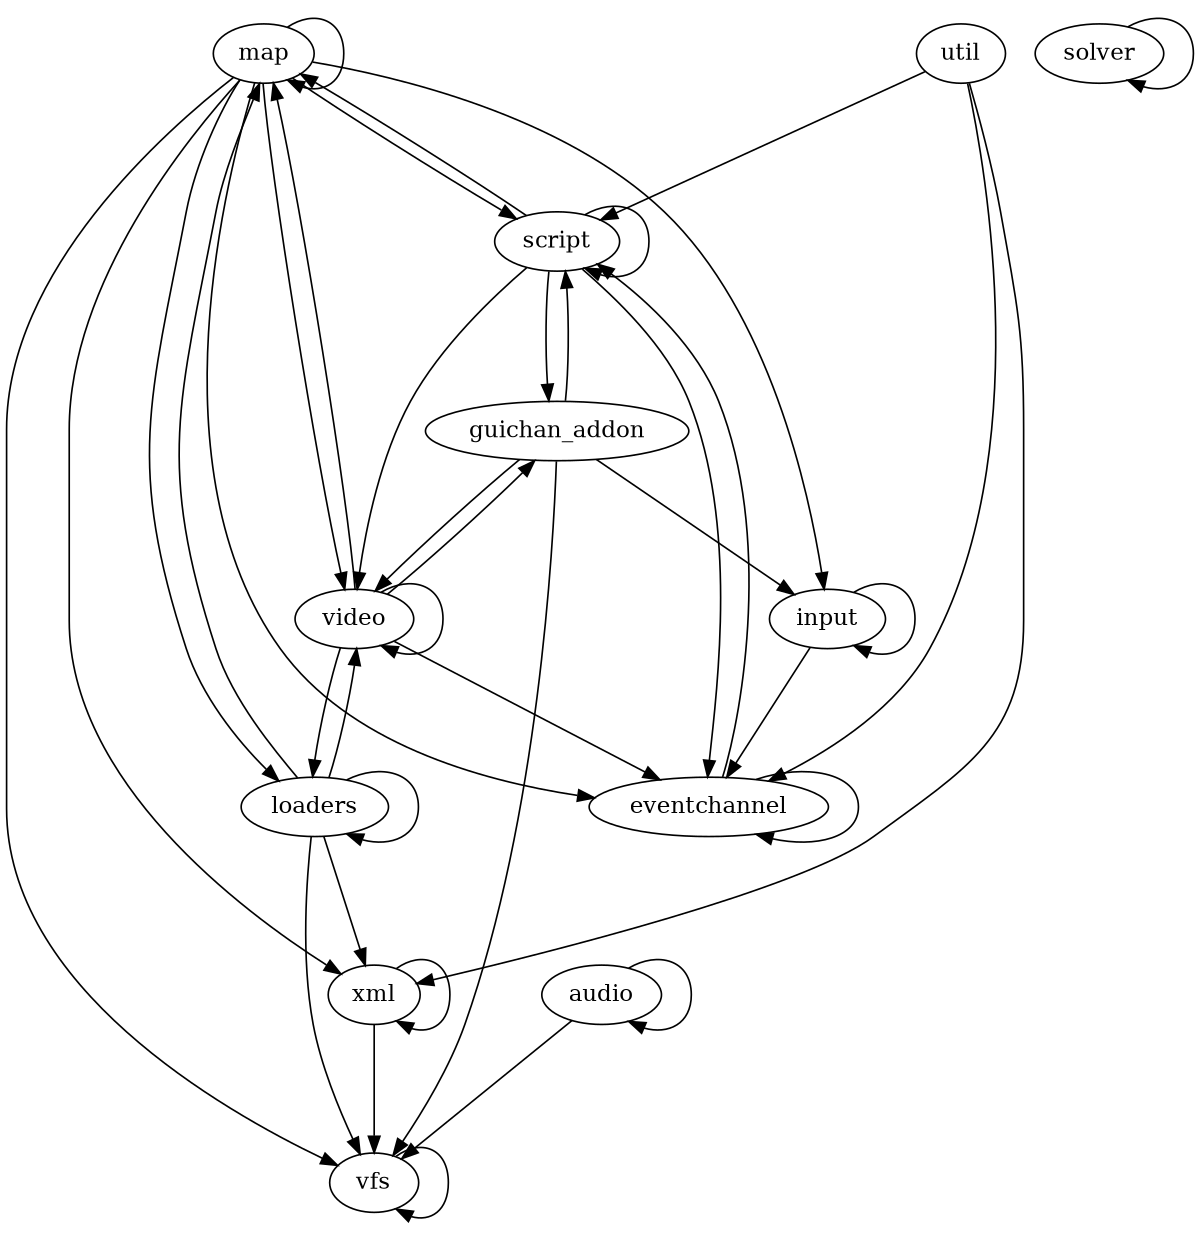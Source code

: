 digraph "source tree" {
    overlap=scale;
    size="8,10";
    ratio="fill";
    fontsize="16";
    fontname="Helvetica";
    clusterrank="local";
    "xml" -> "xml"
    "xml" -> "vfs"
    "map" -> "xml"
    "map" -> "map"
    "map" -> "script"
    "map" -> "eventchannel"
    "map" -> "loaders"
    "map" -> "video"
    "map" -> "input"
    "map" -> "vfs"
    "script" -> "map"
    "script" -> "script"
    "script" -> "video"
    "script" -> "eventchannel"
    "script" -> "guichan_addon"
    "solver" -> "solver"
    "guichan_addon" -> "input"
    "guichan_addon" -> "video"
    "guichan_addon" -> "vfs"
    "guichan_addon" -> "script"
    "eventchannel" -> "eventchannel"
    "eventchannel" -> "script"
    "loaders" -> "xml"
    "loaders" -> "video"
    "loaders" -> "map"
    "loaders" -> "vfs"
    "loaders" -> "loaders"
    "util" -> "xml"
    "util" -> "eventchannel"
    "util" -> "script"
    "video" -> "map"
    "video" -> "loaders"
    "video" -> "video"
    "video" -> "eventchannel"
    "video" -> "guichan_addon"
    "input" -> "input"
    "input" -> "eventchannel"
    "audio" -> "audio"
    "audio" -> "vfs"
    "vfs" -> "vfs"
}